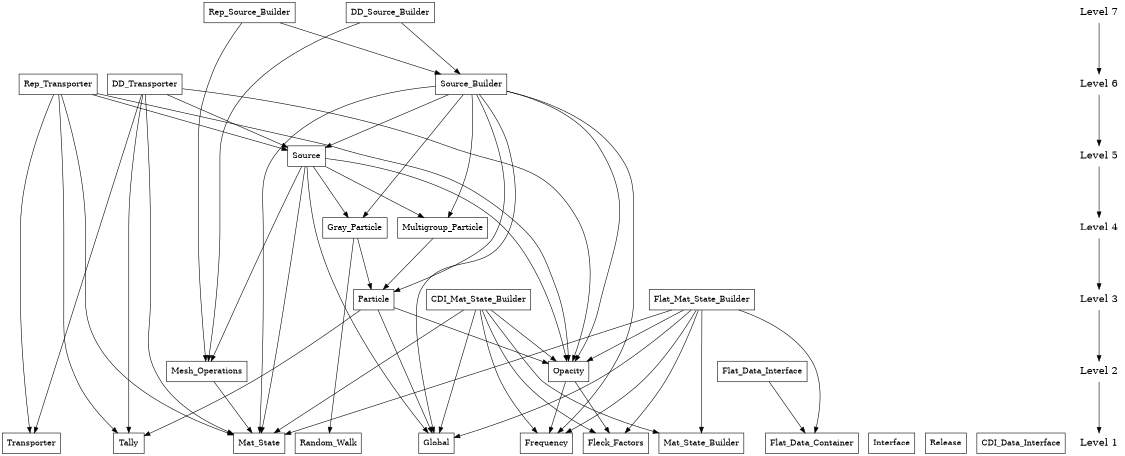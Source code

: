 digraph imc_package_level {
    /* graph attributes */
    center=1;
    ranksep=1.25;
    size="7.5,10";

    /* nodes */
    node0 [shape=box, label="Rep_Source_Builder"];
    node1 [shape=box, label="Flat_Mat_State_Builder"];
    node2 [shape=box, label="Transporter"];
    node3 [shape=box, label="Interface"];
    node4 [shape=box, label="Frequency"];
    node5 [shape=box, label="Mat_State_Builder"];
    node6 [shape=box, label="Global"];
    node7 [shape=box, label="DD_Transporter"];
    node8 [shape=box, label="Random_Walk"];
    node9 [shape=box, label="Gray_Particle"];
    node10 [shape=box, label="Opacity"];
    node11 [shape=box, label="Mesh_Operations"];
    node12 [shape=box, label="Flat_Data_Container"];
    node13 [shape=box, label="Multigroup_Particle"];
    node14 [shape=box, label="Release"];
    node15 [shape=box, label="Source_Builder"];
    node16 [shape=box, label="Flat_Data_Interface"];
    node17 [shape=box, label="DD_Source_Builder"];
    node18 [shape=box, label="Source"];
    node19 [shape=box, label="Tally"];
    node20 [shape=box, label="CDI_Data_Interface"];
    node21 [shape=box, label="CDI_Mat_State_Builder"];
    node22 [shape=box, label="Rep_Transporter"];
    node23 [shape=box, label="Particle"];
    node24 [shape=box, label="Mat_State"];
    node25 [shape=box, label="Fleck_Factors"];

    /* level dependencies */
    node0 -> { node15  node11 };
    node1 -> { node5  node12  node6  node12  node24  node10  node4  node25 };
    node2 -> {};
    node3 -> {};
    node4 -> {};
    node5 -> {};
    node6 -> {};
    node7 -> { node2  node10  node24  node18  node19 };
    node8 -> {};
    node9 -> { node23  node8 };
    node10 -> { node4  node25 };
    node11 -> { node24 };
    node12 -> {};
    node13 -> { node23 };
    node14 -> {};
    node15 -> { node23  node6  node18  node24  node10  node9  node13  node4 };
    node16 -> { node12 };
    node17 -> { node15  node11 };
    node18 -> { node11  node6  node10  node24  node9  node13 };
    node19 -> {};
    node20 -> {};
    node21 -> { node5  node4  node10  node24  node6  node25 };
    node22 -> { node2  node10  node24  node18  node19 };
    node23 -> { node10  node19  node6  node6 };
    node24 -> {};
    node25 -> {};

    /* Levels */
    l7 [shape=plaintext, label="Level 7", fontsize=18];
    l6 [shape=plaintext, label="Level 6", fontsize=18];
    l5 [shape=plaintext, label="Level 5", fontsize=18];
    l4 [shape=plaintext, label="Level 4", fontsize=18];
    l3 [shape=plaintext, label="Level 3", fontsize=18];
    l2 [shape=plaintext, label="Level 2", fontsize=18];
    l1 [shape=plaintext, label="Level 1", fontsize=18];

    l7 -> l6 -> l5 -> l4 -> l3 -> l2 -> l1

    {rank=same; l1 node2 node3 node4 node5 node6 node8 node12 node14 node19 node20 node24 node25};
    {rank=same; l2 node10 node11 node16};
    {rank=same; l3 node1 node21 node23};
    {rank=same; l4 node9 node13};
    {rank=same; l5 node18};
    {rank=same; l6 node7 node15 node22};
    {rank=same; l7 node0 node17};

}
